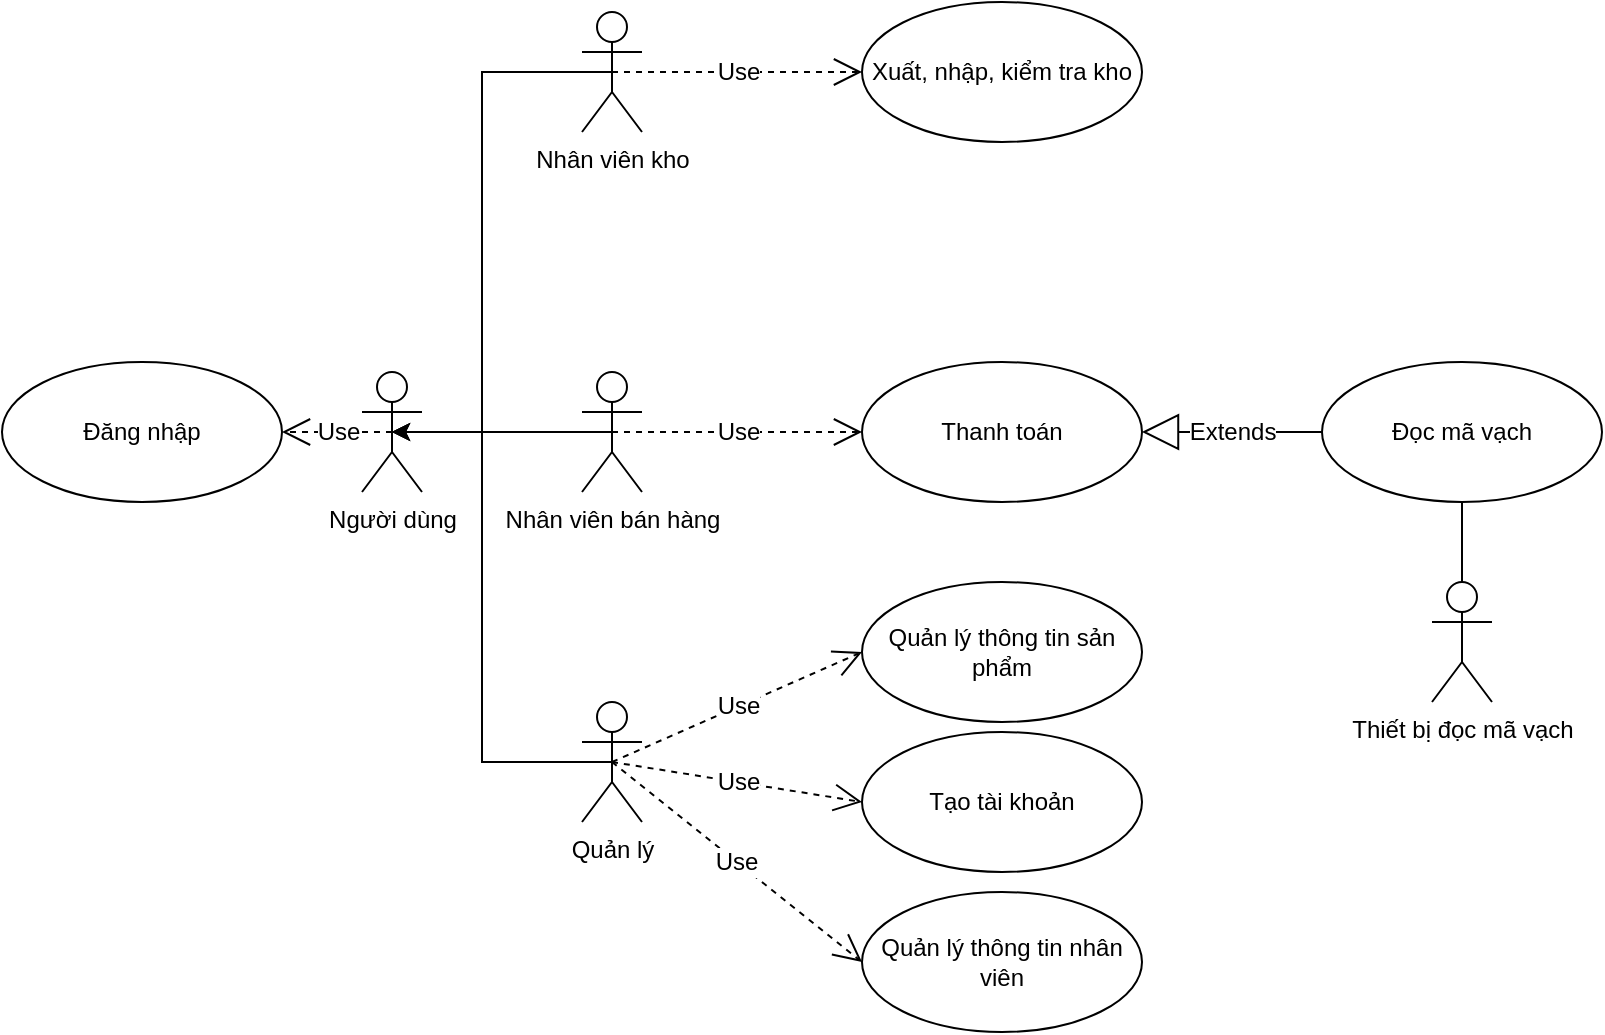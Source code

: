 <mxfile version="20.3.6" type="google"><diagram id="oILwTK-Iatu7mp5tG4U0" name="Page-1"><mxGraphModel grid="1" page="1" gridSize="10" guides="1" tooltips="1" connect="1" arrows="1" fold="1" pageScale="1" pageWidth="827" pageHeight="1169" math="0" shadow="0"><root><mxCell id="0"/><mxCell id="1" parent="0"/><mxCell id="eFkq61jGzrVqKKsrY_xn-16" style="edgeStyle=orthogonalEdgeStyle;rounded=0;orthogonalLoop=1;jettySize=auto;html=1;exitX=0.5;exitY=0.5;exitDx=0;exitDy=0;exitPerimeter=0;entryX=0.5;entryY=0.5;entryDx=0;entryDy=0;entryPerimeter=0;fontFamily=Helvetica;fontSize=12;fontColor=default;" edge="1" parent="1" source="eFkq61jGzrVqKKsrY_xn-2" target="eFkq61jGzrVqKKsrY_xn-12"><mxGeometry relative="1" as="geometry"><Array as="points"><mxPoint x="240" y="100"/><mxPoint x="240" y="280"/></Array></mxGeometry></mxCell><mxCell id="eFkq61jGzrVqKKsrY_xn-2" value="Nhân viên kho" style="shape=umlActor;verticalLabelPosition=bottom;verticalAlign=top;html=1;" vertex="1" parent="1"><mxGeometry x="290" y="70" width="30" height="60" as="geometry"/></mxCell><mxCell id="eFkq61jGzrVqKKsrY_xn-14" style="edgeStyle=orthogonalEdgeStyle;rounded=0;orthogonalLoop=1;jettySize=auto;html=1;exitX=0.5;exitY=0.5;exitDx=0;exitDy=0;exitPerimeter=0;entryX=0.5;entryY=0.5;entryDx=0;entryDy=0;entryPerimeter=0;fontFamily=Helvetica;fontSize=12;fontColor=default;" edge="1" parent="1" source="eFkq61jGzrVqKKsrY_xn-3" target="eFkq61jGzrVqKKsrY_xn-12"><mxGeometry relative="1" as="geometry"><Array as="points"><mxPoint x="240" y="445"/><mxPoint x="240" y="280"/></Array></mxGeometry></mxCell><mxCell id="eFkq61jGzrVqKKsrY_xn-3" value="Quản lý" style="shape=umlActor;verticalLabelPosition=bottom;verticalAlign=top;html=1;fontFamily=Helvetica;fontSize=12;fontColor=default;strokeColor=default;fillColor=default;" vertex="1" parent="1"><mxGeometry x="290" y="415" width="30" height="60" as="geometry"/></mxCell><mxCell id="eFkq61jGzrVqKKsrY_xn-15" style="edgeStyle=orthogonalEdgeStyle;rounded=0;orthogonalLoop=1;jettySize=auto;html=1;exitX=0.5;exitY=0.5;exitDx=0;exitDy=0;exitPerimeter=0;entryX=0.5;entryY=0.5;entryDx=0;entryDy=0;entryPerimeter=0;fontFamily=Helvetica;fontSize=12;fontColor=default;" edge="1" parent="1" source="eFkq61jGzrVqKKsrY_xn-5" target="eFkq61jGzrVqKKsrY_xn-12"><mxGeometry relative="1" as="geometry"><Array as="points"><mxPoint x="270" y="280"/><mxPoint x="270" y="280"/></Array></mxGeometry></mxCell><mxCell id="eFkq61jGzrVqKKsrY_xn-5" value="Nhân viên bán hàng" style="shape=umlActor;verticalLabelPosition=bottom;verticalAlign=top;html=1;fontFamily=Helvetica;fontSize=12;fontColor=default;strokeColor=default;fillColor=default;" vertex="1" parent="1"><mxGeometry x="290" y="250" width="30" height="60" as="geometry"/></mxCell><mxCell id="eFkq61jGzrVqKKsrY_xn-8" value="Tạo tài khoản" style="ellipse;whiteSpace=wrap;html=1;fontFamily=Helvetica;fontSize=12;fontColor=default;strokeColor=default;fillColor=default;" vertex="1" parent="1"><mxGeometry x="430" y="430" width="140" height="70" as="geometry"/></mxCell><mxCell id="eFkq61jGzrVqKKsrY_xn-10" value="Đăng nhập" style="ellipse;whiteSpace=wrap;html=1;fontFamily=Helvetica;fontSize=12;fontColor=default;strokeColor=default;fillColor=default;" vertex="1" parent="1"><mxGeometry y="245" width="140" height="70" as="geometry"/></mxCell><mxCell id="eFkq61jGzrVqKKsrY_xn-12" value="Người dùng" style="shape=umlActor;verticalLabelPosition=bottom;verticalAlign=top;html=1;fontFamily=Helvetica;fontSize=12;fontColor=default;strokeColor=default;fillColor=default;" vertex="1" parent="1"><mxGeometry x="180" y="250" width="30" height="60" as="geometry"/></mxCell><mxCell id="eFkq61jGzrVqKKsrY_xn-13" value="Use" style="endArrow=open;endSize=12;dashed=1;html=1;rounded=0;fontFamily=Helvetica;fontSize=12;fontColor=default;exitX=0.5;exitY=0.5;exitDx=0;exitDy=0;exitPerimeter=0;entryX=0;entryY=0.5;entryDx=0;entryDy=0;" edge="1" parent="1" source="eFkq61jGzrVqKKsrY_xn-3" target="eFkq61jGzrVqKKsrY_xn-8"><mxGeometry width="160" relative="1" as="geometry"><mxPoint x="330" y="300" as="sourcePoint"/><mxPoint x="490" y="300" as="targetPoint"/></mxGeometry></mxCell><mxCell id="eFkq61jGzrVqKKsrY_xn-20" value="Use" style="endArrow=open;endSize=12;dashed=1;html=1;rounded=0;fontFamily=Helvetica;fontSize=12;fontColor=default;exitX=0.5;exitY=0.5;exitDx=0;exitDy=0;exitPerimeter=0;entryX=1;entryY=0.5;entryDx=0;entryDy=0;" edge="1" parent="1" source="eFkq61jGzrVqKKsrY_xn-12" target="eFkq61jGzrVqKKsrY_xn-10"><mxGeometry width="160" relative="1" as="geometry"><mxPoint x="330" y="300" as="sourcePoint"/><mxPoint x="490" y="300" as="targetPoint"/></mxGeometry></mxCell><mxCell id="eFkq61jGzrVqKKsrY_xn-21" value="Thanh toán" style="ellipse;whiteSpace=wrap;html=1;fontFamily=Helvetica;fontSize=12;fontColor=default;strokeColor=default;fillColor=default;" vertex="1" parent="1"><mxGeometry x="430" y="245" width="140" height="70" as="geometry"/></mxCell><mxCell id="eFkq61jGzrVqKKsrY_xn-23" value="Use" style="endArrow=open;endSize=12;dashed=1;html=1;rounded=0;fontFamily=Helvetica;fontSize=12;fontColor=default;exitX=0.5;exitY=0.5;exitDx=0;exitDy=0;exitPerimeter=0;entryX=0;entryY=0.5;entryDx=0;entryDy=0;" edge="1" parent="1" source="eFkq61jGzrVqKKsrY_xn-5" target="eFkq61jGzrVqKKsrY_xn-21"><mxGeometry width="160" relative="1" as="geometry"><mxPoint x="330" y="300" as="sourcePoint"/><mxPoint x="490" y="300" as="targetPoint"/></mxGeometry></mxCell><mxCell id="eFkq61jGzrVqKKsrY_xn-24" value="Xuất, nhập, kiểm tra kho" style="ellipse;whiteSpace=wrap;html=1;fontFamily=Helvetica;fontSize=12;fontColor=default;strokeColor=default;fillColor=default;" vertex="1" parent="1"><mxGeometry x="430" y="65" width="140" height="70" as="geometry"/></mxCell><mxCell id="eFkq61jGzrVqKKsrY_xn-25" value="Use" style="endArrow=open;endSize=12;dashed=1;html=1;rounded=0;fontFamily=Helvetica;fontSize=12;fontColor=default;exitX=0.5;exitY=0.5;exitDx=0;exitDy=0;exitPerimeter=0;entryX=0;entryY=0.5;entryDx=0;entryDy=0;" edge="1" parent="1" source="eFkq61jGzrVqKKsrY_xn-2" target="eFkq61jGzrVqKKsrY_xn-24"><mxGeometry width="160" relative="1" as="geometry"><mxPoint x="330" y="300" as="sourcePoint"/><mxPoint x="490" y="300" as="targetPoint"/></mxGeometry></mxCell><mxCell id="eFkq61jGzrVqKKsrY_xn-28" value="Quản lý thông tin sản phẩm" style="ellipse;whiteSpace=wrap;html=1;fontFamily=Helvetica;fontSize=12;fontColor=default;strokeColor=default;fillColor=default;" vertex="1" parent="1"><mxGeometry x="430" y="355" width="140" height="70" as="geometry"/></mxCell><mxCell id="eFkq61jGzrVqKKsrY_xn-29" value="Use" style="endArrow=open;endSize=12;dashed=1;html=1;rounded=0;fontFamily=Helvetica;fontSize=12;fontColor=default;exitX=0.5;exitY=0.5;exitDx=0;exitDy=0;exitPerimeter=0;entryX=0;entryY=0.5;entryDx=0;entryDy=0;" edge="1" parent="1" source="eFkq61jGzrVqKKsrY_xn-3" target="eFkq61jGzrVqKKsrY_xn-28"><mxGeometry width="160" relative="1" as="geometry"><mxPoint x="330" y="390" as="sourcePoint"/><mxPoint x="490" y="390" as="targetPoint"/></mxGeometry></mxCell><mxCell id="eFkq61jGzrVqKKsrY_xn-30" value="Extends" style="endArrow=block;endSize=16;endFill=0;html=1;rounded=0;fontFamily=Helvetica;fontSize=12;fontColor=default;entryX=1;entryY=0.5;entryDx=0;entryDy=0;exitX=0;exitY=0.5;exitDx=0;exitDy=0;" edge="1" parent="1" source="eFkq61jGzrVqKKsrY_xn-31" target="eFkq61jGzrVqKKsrY_xn-21"><mxGeometry width="160" relative="1" as="geometry"><mxPoint x="650" y="330" as="sourcePoint"/><mxPoint x="490" y="290" as="targetPoint"/></mxGeometry></mxCell><mxCell id="eFkq61jGzrVqKKsrY_xn-31" value="Đọc mã vạch" style="ellipse;whiteSpace=wrap;html=1;fontFamily=Helvetica;fontSize=12;fontColor=default;strokeColor=default;fillColor=default;" vertex="1" parent="1"><mxGeometry x="660" y="245" width="140" height="70" as="geometry"/></mxCell><mxCell id="eFkq61jGzrVqKKsrY_xn-32" value="Thiết bị đọc mã vạch" style="shape=umlActor;verticalLabelPosition=bottom;verticalAlign=top;html=1;fontFamily=Helvetica;fontSize=12;fontColor=default;strokeColor=default;fillColor=default;" vertex="1" parent="1"><mxGeometry x="715" y="355" width="30" height="60" as="geometry"/></mxCell><mxCell id="eFkq61jGzrVqKKsrY_xn-35" value="" style="endArrow=none;html=1;rounded=0;fontFamily=Helvetica;fontSize=12;fontColor=default;entryX=0.5;entryY=0;entryDx=0;entryDy=0;entryPerimeter=0;exitX=0.5;exitY=1;exitDx=0;exitDy=0;" edge="1" parent="1" source="eFkq61jGzrVqKKsrY_xn-31" target="eFkq61jGzrVqKKsrY_xn-32"><mxGeometry width="50" height="50" relative="1" as="geometry"><mxPoint x="390" y="310" as="sourcePoint"/><mxPoint x="440" y="260" as="targetPoint"/></mxGeometry></mxCell><mxCell id="eFkq61jGzrVqKKsrY_xn-36" value="Use" style="endArrow=open;endSize=12;dashed=1;html=1;rounded=0;fontFamily=Helvetica;fontSize=12;fontColor=default;exitX=0.5;exitY=0.5;exitDx=0;exitDy=0;exitPerimeter=0;entryX=0;entryY=0.5;entryDx=0;entryDy=0;" edge="1" parent="1" source="eFkq61jGzrVqKKsrY_xn-3" target="eFkq61jGzrVqKKsrY_xn-37"><mxGeometry width="160" relative="1" as="geometry"><mxPoint x="330" y="490" as="sourcePoint"/><mxPoint x="400" y="610" as="targetPoint"/></mxGeometry></mxCell><mxCell id="eFkq61jGzrVqKKsrY_xn-37" value="Quản lý thông tin nhân viên" style="ellipse;whiteSpace=wrap;html=1;fontFamily=Helvetica;fontSize=12;fontColor=default;strokeColor=default;fillColor=default;" vertex="1" parent="1"><mxGeometry x="430" y="510" width="140" height="70" as="geometry"/></mxCell></root></mxGraphModel></diagram></mxfile>